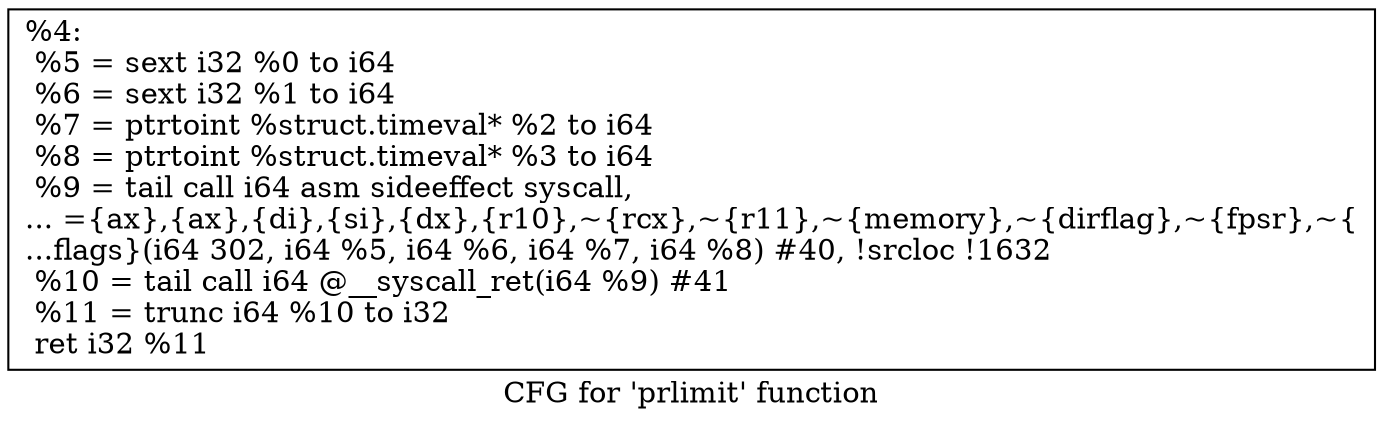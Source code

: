 digraph "CFG for 'prlimit' function" {
	label="CFG for 'prlimit' function";

	Node0x1d4c790 [shape=record,label="{%4:\l  %5 = sext i32 %0 to i64\l  %6 = sext i32 %1 to i64\l  %7 = ptrtoint %struct.timeval* %2 to i64\l  %8 = ptrtoint %struct.timeval* %3 to i64\l  %9 = tail call i64 asm sideeffect syscall,\l... =\{ax\},\{ax\},\{di\},\{si\},\{dx\},\{r10\},~\{rcx\},~\{r11\},~\{memory\},~\{dirflag\},~\{fpsr\},~\{\l...flags\}(i64 302, i64 %5, i64 %6, i64 %7, i64 %8) #40, !srcloc !1632\l  %10 = tail call i64 @__syscall_ret(i64 %9) #41\l  %11 = trunc i64 %10 to i32\l  ret i32 %11\l}"];
}
